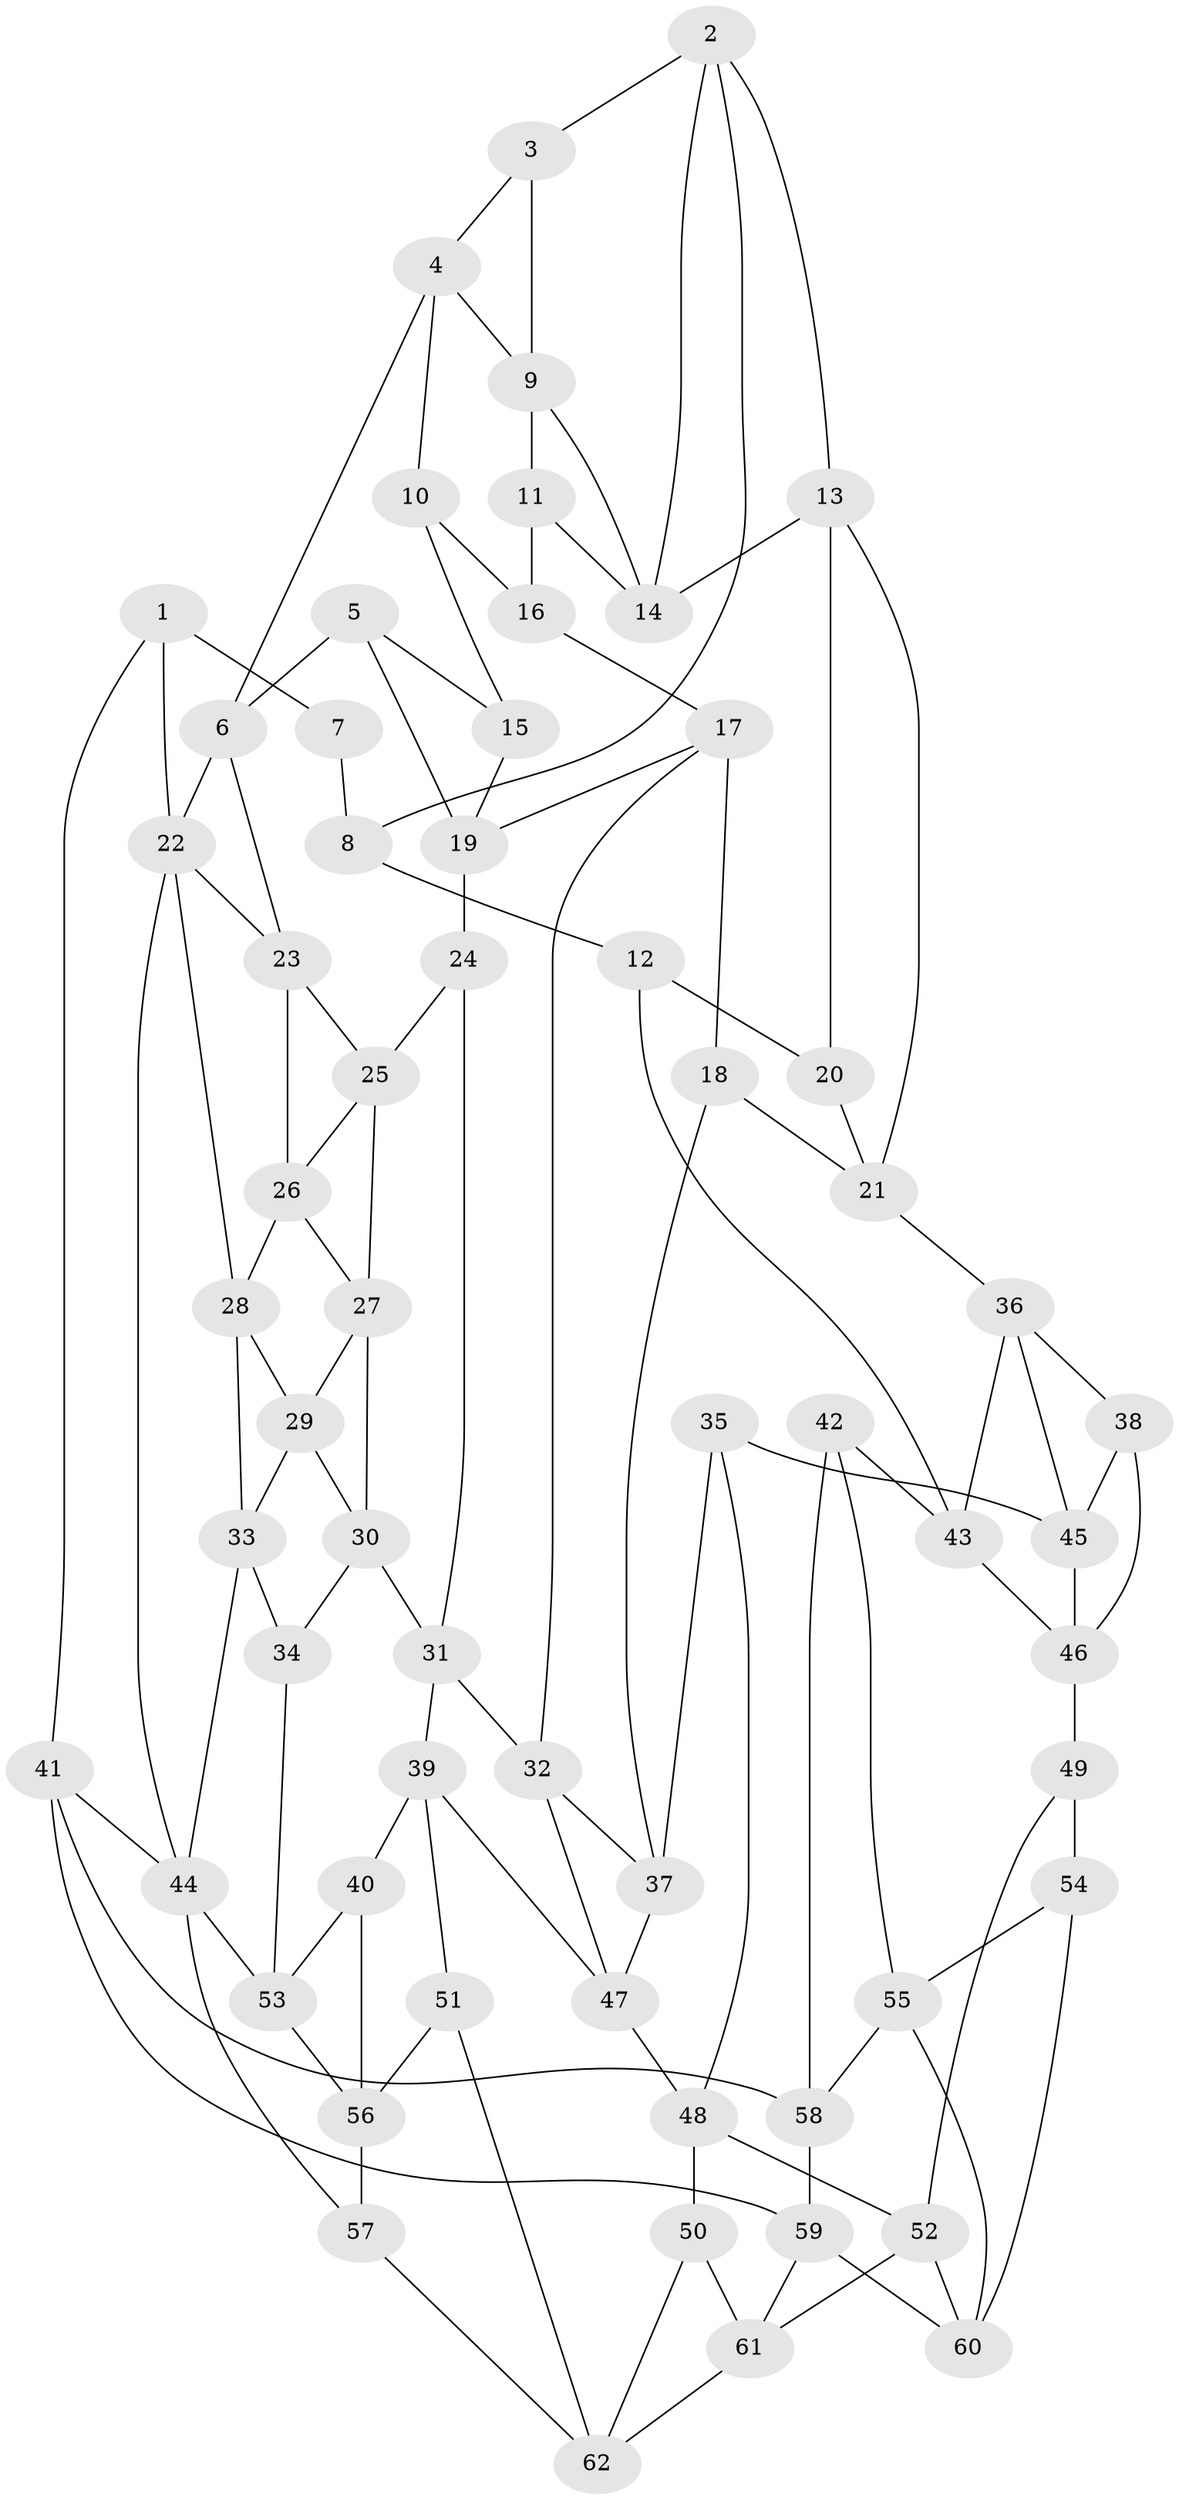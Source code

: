 // original degree distribution, {3: 0.016129032258064516, 6: 0.25806451612903225, 4: 0.27419354838709675, 5: 0.45161290322580644}
// Generated by graph-tools (version 1.1) at 2025/03/03/09/25 03:03:28]
// undirected, 62 vertices, 113 edges
graph export_dot {
graph [start="1"]
  node [color=gray90,style=filled];
  1;
  2;
  3;
  4;
  5;
  6;
  7;
  8;
  9;
  10;
  11;
  12;
  13;
  14;
  15;
  16;
  17;
  18;
  19;
  20;
  21;
  22;
  23;
  24;
  25;
  26;
  27;
  28;
  29;
  30;
  31;
  32;
  33;
  34;
  35;
  36;
  37;
  38;
  39;
  40;
  41;
  42;
  43;
  44;
  45;
  46;
  47;
  48;
  49;
  50;
  51;
  52;
  53;
  54;
  55;
  56;
  57;
  58;
  59;
  60;
  61;
  62;
  1 -- 7 [weight=2.0];
  1 -- 22 [weight=1.0];
  1 -- 41 [weight=1.0];
  2 -- 3 [weight=1.0];
  2 -- 8 [weight=1.0];
  2 -- 13 [weight=1.0];
  2 -- 14 [weight=1.0];
  3 -- 4 [weight=1.0];
  3 -- 9 [weight=1.0];
  4 -- 6 [weight=1.0];
  4 -- 9 [weight=1.0];
  4 -- 10 [weight=1.0];
  5 -- 6 [weight=1.0];
  5 -- 15 [weight=1.0];
  5 -- 19 [weight=1.0];
  6 -- 22 [weight=1.0];
  6 -- 23 [weight=1.0];
  7 -- 8 [weight=2.0];
  8 -- 12 [weight=1.0];
  9 -- 11 [weight=1.0];
  9 -- 14 [weight=1.0];
  10 -- 15 [weight=2.0];
  10 -- 16 [weight=1.0];
  11 -- 14 [weight=1.0];
  11 -- 16 [weight=2.0];
  12 -- 20 [weight=2.0];
  12 -- 43 [weight=1.0];
  13 -- 14 [weight=1.0];
  13 -- 20 [weight=1.0];
  13 -- 21 [weight=1.0];
  15 -- 19 [weight=1.0];
  16 -- 17 [weight=1.0];
  17 -- 18 [weight=1.0];
  17 -- 19 [weight=1.0];
  17 -- 32 [weight=1.0];
  18 -- 21 [weight=1.0];
  18 -- 37 [weight=1.0];
  19 -- 24 [weight=1.0];
  20 -- 21 [weight=1.0];
  21 -- 36 [weight=1.0];
  22 -- 23 [weight=1.0];
  22 -- 28 [weight=1.0];
  22 -- 44 [weight=1.0];
  23 -- 25 [weight=1.0];
  23 -- 26 [weight=1.0];
  24 -- 25 [weight=1.0];
  24 -- 31 [weight=1.0];
  25 -- 26 [weight=1.0];
  25 -- 27 [weight=1.0];
  26 -- 27 [weight=1.0];
  26 -- 28 [weight=1.0];
  27 -- 29 [weight=1.0];
  27 -- 30 [weight=1.0];
  28 -- 29 [weight=1.0];
  28 -- 33 [weight=1.0];
  29 -- 30 [weight=1.0];
  29 -- 33 [weight=1.0];
  30 -- 31 [weight=1.0];
  30 -- 34 [weight=1.0];
  31 -- 32 [weight=1.0];
  31 -- 39 [weight=1.0];
  32 -- 37 [weight=1.0];
  32 -- 47 [weight=1.0];
  33 -- 34 [weight=1.0];
  33 -- 44 [weight=1.0];
  34 -- 53 [weight=1.0];
  35 -- 37 [weight=1.0];
  35 -- 45 [weight=1.0];
  35 -- 48 [weight=1.0];
  36 -- 38 [weight=1.0];
  36 -- 43 [weight=1.0];
  36 -- 45 [weight=1.0];
  37 -- 47 [weight=1.0];
  38 -- 45 [weight=1.0];
  38 -- 46 [weight=1.0];
  39 -- 40 [weight=1.0];
  39 -- 47 [weight=1.0];
  39 -- 51 [weight=1.0];
  40 -- 53 [weight=1.0];
  40 -- 56 [weight=1.0];
  41 -- 44 [weight=1.0];
  41 -- 58 [weight=1.0];
  41 -- 59 [weight=1.0];
  42 -- 43 [weight=1.0];
  42 -- 55 [weight=1.0];
  42 -- 58 [weight=1.0];
  43 -- 46 [weight=1.0];
  44 -- 53 [weight=1.0];
  44 -- 57 [weight=1.0];
  45 -- 46 [weight=1.0];
  46 -- 49 [weight=1.0];
  47 -- 48 [weight=1.0];
  48 -- 50 [weight=1.0];
  48 -- 52 [weight=1.0];
  49 -- 52 [weight=1.0];
  49 -- 54 [weight=2.0];
  50 -- 61 [weight=1.0];
  50 -- 62 [weight=1.0];
  51 -- 56 [weight=1.0];
  51 -- 62 [weight=1.0];
  52 -- 60 [weight=1.0];
  52 -- 61 [weight=1.0];
  53 -- 56 [weight=1.0];
  54 -- 55 [weight=1.0];
  54 -- 60 [weight=1.0];
  55 -- 58 [weight=1.0];
  55 -- 60 [weight=1.0];
  56 -- 57 [weight=1.0];
  57 -- 62 [weight=1.0];
  58 -- 59 [weight=1.0];
  59 -- 60 [weight=1.0];
  59 -- 61 [weight=1.0];
  61 -- 62 [weight=1.0];
}
